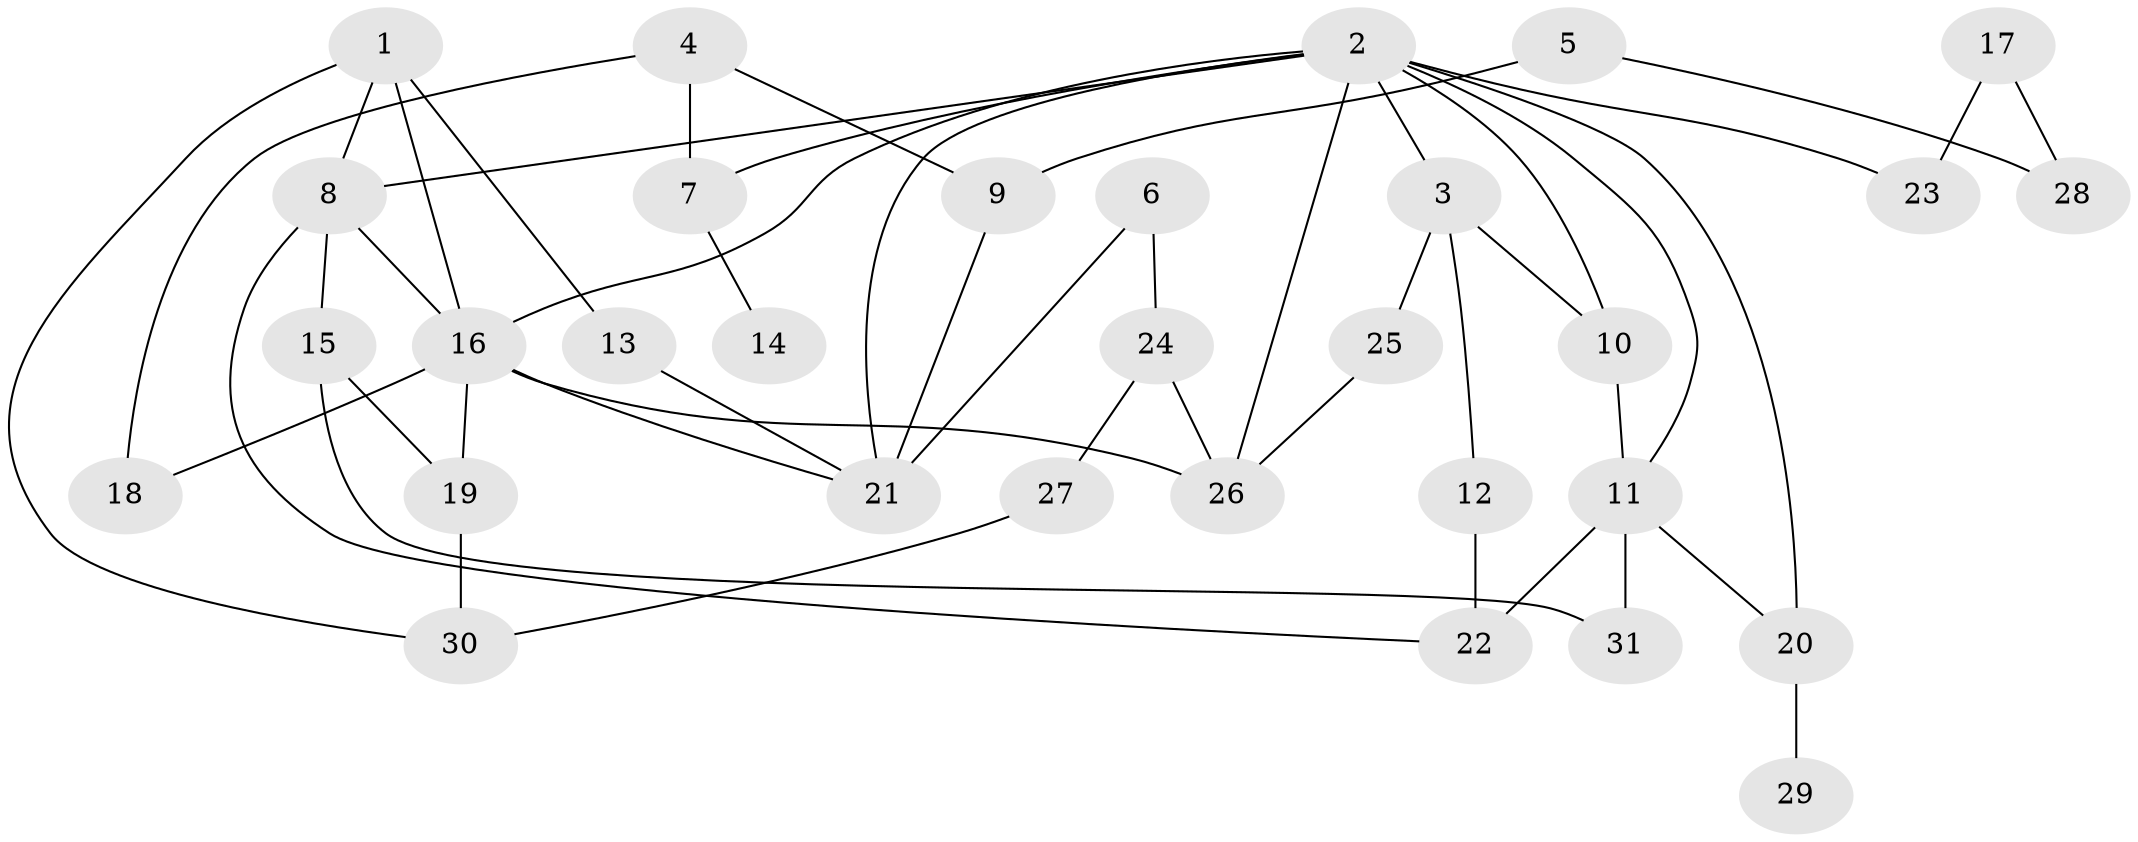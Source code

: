 // original degree distribution, {3: 0.3064516129032258, 6: 0.08064516129032258, 5: 0.016129032258064516, 4: 0.0967741935483871, 2: 0.24193548387096775, 1: 0.25806451612903225}
// Generated by graph-tools (version 1.1) at 2025/01/03/09/25 03:01:10]
// undirected, 31 vertices, 49 edges
graph export_dot {
graph [start="1"]
  node [color=gray90,style=filled];
  1;
  2;
  3;
  4;
  5;
  6;
  7;
  8;
  9;
  10;
  11;
  12;
  13;
  14;
  15;
  16;
  17;
  18;
  19;
  20;
  21;
  22;
  23;
  24;
  25;
  26;
  27;
  28;
  29;
  30;
  31;
  1 -- 8 [weight=1.0];
  1 -- 13 [weight=1.0];
  1 -- 16 [weight=1.0];
  1 -- 30 [weight=1.0];
  2 -- 3 [weight=1.0];
  2 -- 7 [weight=1.0];
  2 -- 8 [weight=1.0];
  2 -- 10 [weight=1.0];
  2 -- 11 [weight=1.0];
  2 -- 16 [weight=1.0];
  2 -- 20 [weight=1.0];
  2 -- 21 [weight=1.0];
  2 -- 23 [weight=1.0];
  2 -- 26 [weight=1.0];
  3 -- 10 [weight=1.0];
  3 -- 12 [weight=1.0];
  3 -- 25 [weight=1.0];
  4 -- 7 [weight=1.0];
  4 -- 9 [weight=1.0];
  4 -- 18 [weight=1.0];
  5 -- 9 [weight=1.0];
  5 -- 28 [weight=1.0];
  6 -- 21 [weight=1.0];
  6 -- 24 [weight=1.0];
  7 -- 14 [weight=1.0];
  8 -- 15 [weight=2.0];
  8 -- 16 [weight=1.0];
  8 -- 22 [weight=1.0];
  9 -- 21 [weight=1.0];
  10 -- 11 [weight=1.0];
  11 -- 20 [weight=1.0];
  11 -- 22 [weight=1.0];
  11 -- 31 [weight=1.0];
  12 -- 22 [weight=1.0];
  13 -- 21 [weight=1.0];
  15 -- 19 [weight=1.0];
  15 -- 31 [weight=1.0];
  16 -- 18 [weight=1.0];
  16 -- 19 [weight=1.0];
  16 -- 21 [weight=1.0];
  16 -- 26 [weight=1.0];
  17 -- 23 [weight=1.0];
  17 -- 28 [weight=1.0];
  19 -- 30 [weight=1.0];
  20 -- 29 [weight=1.0];
  24 -- 26 [weight=1.0];
  24 -- 27 [weight=1.0];
  25 -- 26 [weight=1.0];
  27 -- 30 [weight=1.0];
}
